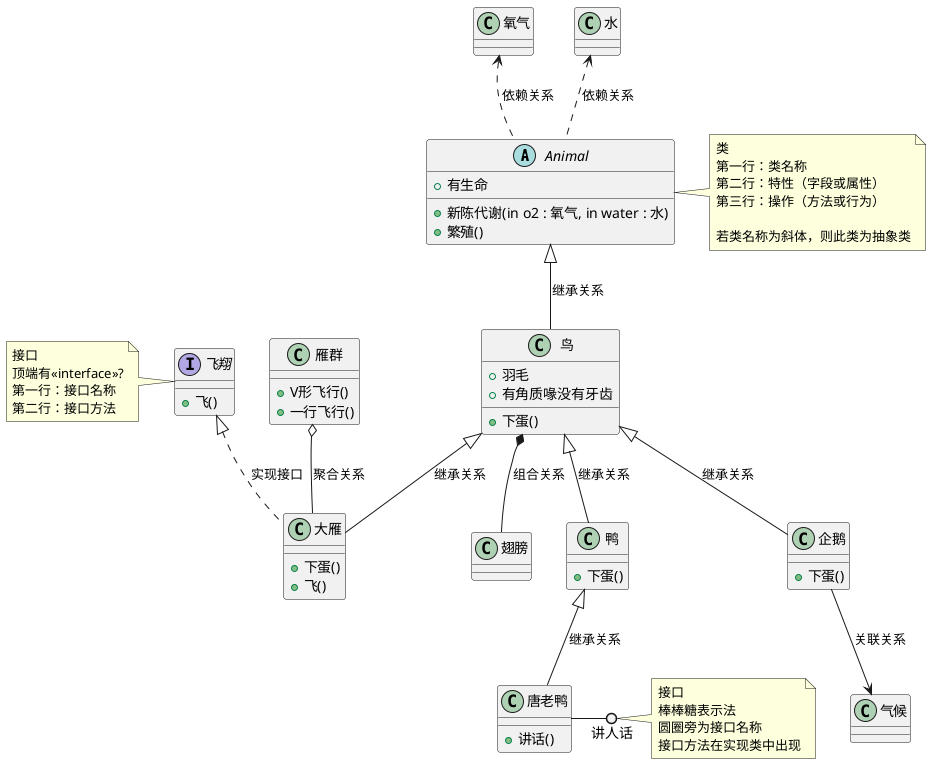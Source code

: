 @startuml

abstract class Animal {
    {field} +有生命
    {method} +新陈代谢(in o2 : 氧气, in water : 水)
    {method} +繁殖()
}

note right
类
第一行：类名称
第二行：特性（字段或属性）
第三行：操作（方法或行为）

若类名称为斜体，则此类为抽象类
end note

class 氧气

class 水

氧气 <.. Animal : 依赖关系
水 <.. Animal : 依赖关系

class 鸟{
    {field} +羽毛
    {field} +有角质喙没有牙齿
    {method} +下蛋()
}

Animal <|-- 鸟 : 继承关系

class 翅膀

鸟 *-- 翅膀 : 组合关系

class 大雁{
    +下蛋()
    +飞()
}

鸟 <|-- 大雁 : 继承关系

interface 飞翔 {
    +飞()
}

note left
接口
顶端有<<interface>>?
第一行：接口名称
第二行：接口方法
end note

飞翔 <|.. 大雁 : 实现接口

class 雁群{
    +V形飞行()
    +一行飞行()
}

雁群 o-- 大雁 : 聚合关系

鸭 : +下蛋()

鸟 <|-- 鸭 : 继承关系

唐老鸭 : +讲话()
唐老鸭 -() 讲人话
note right
接口
棒棒糖表示法
圆圈旁为接口名称
接口方法在实现类中出现
end note


鸭 <|-- 唐老鸭 : 继承关系

企鹅 : +下蛋()

鸟 <|-- 企鹅 : 继承关系

企鹅 --> 气候 : 关联关系

@enduml
